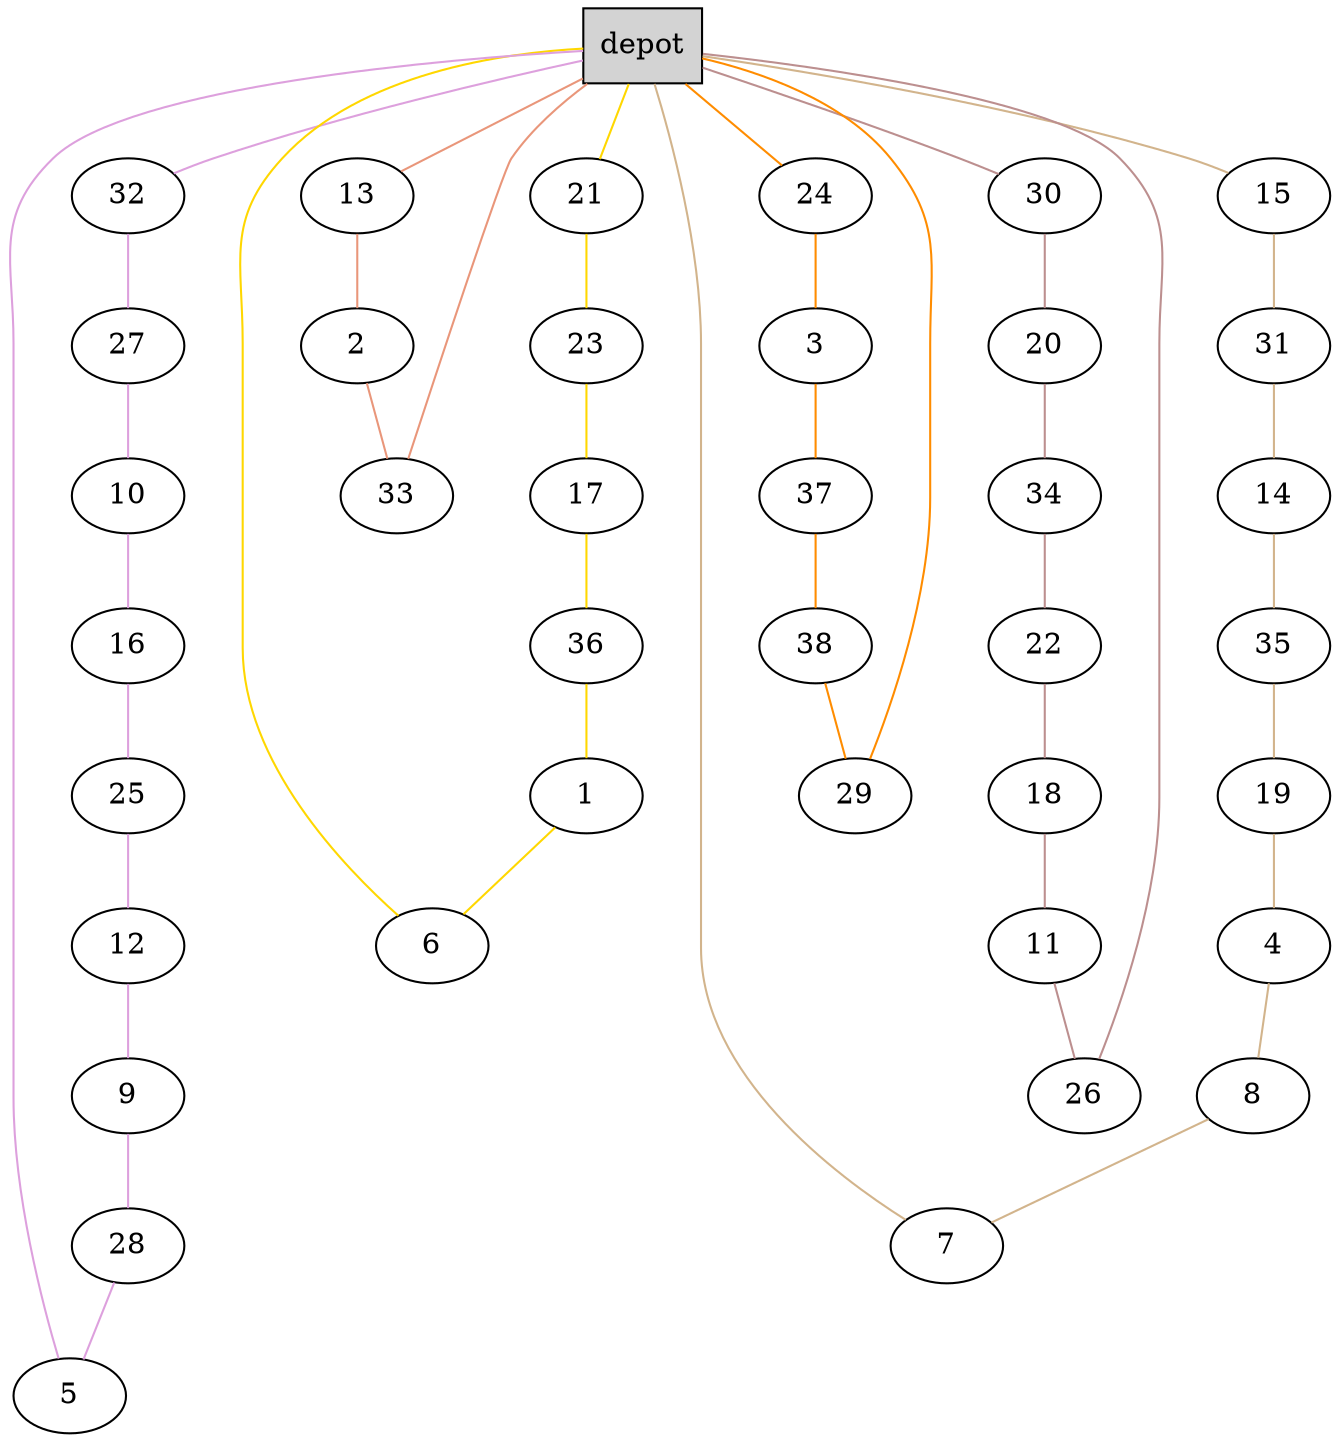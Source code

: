 graph G {
  0[shape = box, label = "depot", style = filled ];
  13[shape = ellipse];
  "0"--"13"[color = darksalmon];
  2[shape = ellipse];
  "13"--"2"[color = darksalmon];
  33[shape = ellipse];
  "2"--"33"[color = darksalmon];
  "33"--"0"[color = darksalmon];
  21[shape = ellipse];
  "0"--"21"[color = gold];
  23[shape = ellipse];
  "21"--"23"[color = gold];
  17[shape = ellipse];
  "23"--"17"[color = gold];
  36[shape = ellipse];
  "17"--"36"[color = gold];
  1[shape = ellipse];
  "36"--"1"[color = gold];
  6[shape = ellipse];
  "1"--"6"[color = gold];
  "6"--"0"[color = gold];
  32[shape = ellipse];
  "0"--"32"[color = plum];
  27[shape = ellipse];
  "32"--"27"[color = plum];
  10[shape = ellipse];
  "27"--"10"[color = plum];
  16[shape = ellipse];
  "10"--"16"[color = plum];
  25[shape = ellipse];
  "16"--"25"[color = plum];
  12[shape = ellipse];
  "25"--"12"[color = plum];
  9[shape = ellipse];
  "12"--"9"[color = plum];
  28[shape = ellipse];
  "9"--"28"[color = plum];
  5[shape = ellipse];
  "28"--"5"[color = plum];
  "5"--"0"[color = plum];
  15[shape = ellipse];
  "0"--"15"[color = tan];
  31[shape = ellipse];
  "15"--"31"[color = tan];
  14[shape = ellipse];
  "31"--"14"[color = tan];
  35[shape = ellipse];
  "14"--"35"[color = tan];
  19[shape = ellipse];
  "35"--"19"[color = tan];
  4[shape = ellipse];
  "19"--"4"[color = tan];
  8[shape = ellipse];
  "4"--"8"[color = tan];
  7[shape = ellipse];
  "8"--"7"[color = tan];
  "7"--"0"[color = tan];
  24[shape = ellipse];
  "0"--"24"[color = darkorange];
  3[shape = ellipse];
  "24"--"3"[color = darkorange];
  37[shape = ellipse];
  "3"--"37"[color = darkorange];
  38[shape = ellipse];
  "37"--"38"[color = darkorange];
  29[shape = ellipse];
  "38"--"29"[color = darkorange];
  "29"--"0"[color = darkorange];
  30[shape = ellipse];
  "0"--"30"[color = rosybrown];
  20[shape = ellipse];
  "30"--"20"[color = rosybrown];
  34[shape = ellipse];
  "20"--"34"[color = rosybrown];
  22[shape = ellipse];
  "34"--"22"[color = rosybrown];
  18[shape = ellipse];
  "22"--"18"[color = rosybrown];
  11[shape = ellipse];
  "18"--"11"[color = rosybrown];
  26[shape = ellipse];
  "11"--"26"[color = rosybrown];
  "26"--"0"[color = rosybrown];
}
